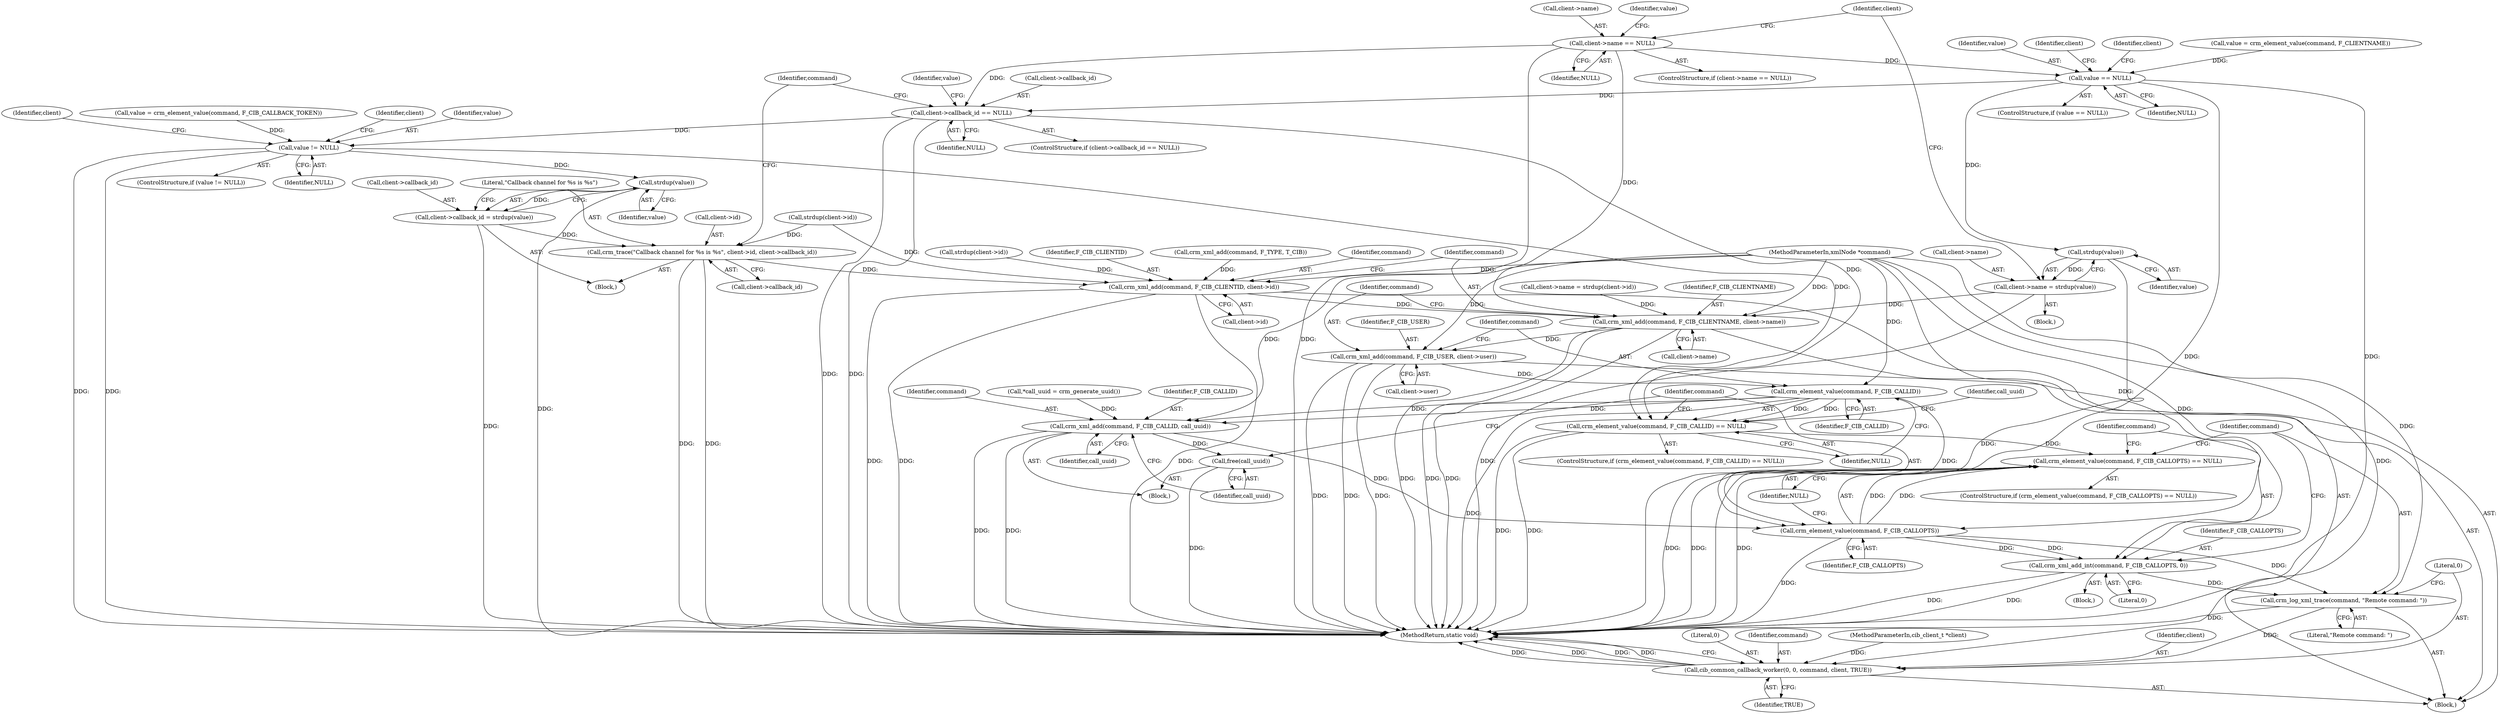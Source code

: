 digraph "0_pacemaker_564f7cc2a51dcd2f28ab12a13394f31be5aa3c93_3@pointer" {
"1000128" [label="(Call,client->name == NULL)"];
"1000140" [label="(Call,value == NULL)"];
"1000158" [label="(Call,strdup(value))"];
"1000154" [label="(Call,client->name = strdup(value))"];
"1000220" [label="(Call,crm_xml_add(command, F_CIB_CLIENTNAME, client->name))"];
"1000226" [label="(Call,crm_xml_add(command, F_CIB_USER, client->user))"];
"1000234" [label="(Call,crm_element_value(command, F_CIB_CALLID))"];
"1000233" [label="(Call,crm_element_value(command, F_CIB_CALLID) == NULL)"];
"1000250" [label="(Call,crm_element_value(command, F_CIB_CALLOPTS) == NULL)"];
"1000243" [label="(Call,crm_xml_add(command, F_CIB_CALLID, call_uuid))"];
"1000247" [label="(Call,free(call_uuid))"];
"1000251" [label="(Call,crm_element_value(command, F_CIB_CALLOPTS))"];
"1000256" [label="(Call,crm_xml_add_int(command, F_CIB_CALLOPTS, 0))"];
"1000260" [label="(Call,crm_log_xml_trace(command, \"Remote command: \"))"];
"1000263" [label="(Call,cib_common_callback_worker(0, 0, command, client, TRUE))"];
"1000161" [label="(Call,client->callback_id == NULL)"];
"1000173" [label="(Call,value != NULL)"];
"1000181" [label="(Call,strdup(value))"];
"1000177" [label="(Call,client->callback_id = strdup(value))"];
"1000183" [label="(Call,crm_trace(\"Callback channel for %s is %s\", client->id, client->callback_id))"];
"1000214" [label="(Call,crm_xml_add(command, F_CIB_CLIENTID, client->id))"];
"1000108" [label="(MethodParameterIn,xmlNode *command)"];
"1000249" [label="(ControlStructure,if (crm_element_value(command, F_CIB_CALLOPTS) == NULL))"];
"1000265" [label="(Literal,0)"];
"1000109" [label="(Block,)"];
"1000235" [label="(Identifier,command)"];
"1000243" [label="(Call,crm_xml_add(command, F_CIB_CALLID, call_uuid))"];
"1000197" [label="(Call,strdup(client->id))"];
"1000127" [label="(ControlStructure,if (client->name == NULL))"];
"1000254" [label="(Identifier,NULL)"];
"1000176" [label="(Block,)"];
"1000128" [label="(Call,client->name == NULL)"];
"1000175" [label="(Identifier,NULL)"];
"1000161" [label="(Call,client->callback_id == NULL)"];
"1000158" [label="(Call,strdup(value))"];
"1000134" [label="(Call,value = crm_element_value(command, F_CLIENTNAME))"];
"1000139" [label="(ControlStructure,if (value == NULL))"];
"1000154" [label="(Call,client->name = strdup(value))"];
"1000162" [label="(Call,client->callback_id)"];
"1000153" [label="(Block,)"];
"1000188" [label="(Call,client->callback_id)"];
"1000226" [label="(Call,crm_xml_add(command, F_CIB_USER, client->user))"];
"1000182" [label="(Identifier,value)"];
"1000179" [label="(Identifier,client)"];
"1000232" [label="(ControlStructure,if (crm_element_value(command, F_CIB_CALLID) == NULL))"];
"1000144" [label="(Call,client->name = strdup(client->id))"];
"1000266" [label="(Identifier,command)"];
"1000174" [label="(Identifier,value)"];
"1000253" [label="(Identifier,F_CIB_CALLOPTS)"];
"1000236" [label="(Identifier,F_CIB_CALLID)"];
"1000256" [label="(Call,crm_xml_add_int(command, F_CIB_CALLOPTS, 0))"];
"1000178" [label="(Call,client->callback_id)"];
"1000255" [label="(Block,)"];
"1000173" [label="(Call,value != NULL)"];
"1000227" [label="(Identifier,command)"];
"1000216" [label="(Identifier,F_CIB_CLIENTID)"];
"1000159" [label="(Identifier,value)"];
"1000246" [label="(Identifier,call_uuid)"];
"1000165" [label="(Identifier,NULL)"];
"1000238" [label="(Block,)"];
"1000222" [label="(Identifier,F_CIB_CLIENTNAME)"];
"1000259" [label="(Literal,0)"];
"1000172" [label="(ControlStructure,if (value != NULL))"];
"1000217" [label="(Call,client->id)"];
"1000234" [label="(Call,crm_element_value(command, F_CIB_CALLID))"];
"1000160" [label="(ControlStructure,if (client->callback_id == NULL))"];
"1000132" [label="(Identifier,NULL)"];
"1000140" [label="(Call,value == NULL)"];
"1000268" [label="(Identifier,TRUE)"];
"1000184" [label="(Literal,\"Callback channel for %s is %s\")"];
"1000142" [label="(Identifier,NULL)"];
"1000244" [label="(Identifier,command)"];
"1000221" [label="(Identifier,command)"];
"1000237" [label="(Identifier,NULL)"];
"1000264" [label="(Literal,0)"];
"1000240" [label="(Call,*call_uuid = crm_generate_uuid())"];
"1000141" [label="(Identifier,value)"];
"1000129" [label="(Call,client->name)"];
"1000156" [label="(Identifier,client)"];
"1000257" [label="(Identifier,command)"];
"1000263" [label="(Call,cib_common_callback_worker(0, 0, command, client, TRUE))"];
"1000241" [label="(Identifier,call_uuid)"];
"1000183" [label="(Call,crm_trace(\"Callback channel for %s is %s\", client->id, client->callback_id))"];
"1000195" [label="(Identifier,client)"];
"1000210" [label="(Call,crm_xml_add(command, F_TYPE, T_CIB))"];
"1000107" [label="(MethodParameterIn,cib_client_t *client)"];
"1000214" [label="(Call,crm_xml_add(command, F_CIB_CLIENTID, client->id))"];
"1000185" [label="(Call,client->id)"];
"1000177" [label="(Call,client->callback_id = strdup(value))"];
"1000252" [label="(Identifier,command)"];
"1000233" [label="(Call,crm_element_value(command, F_CIB_CALLID) == NULL)"];
"1000155" [label="(Call,client->name)"];
"1000202" [label="(Identifier,command)"];
"1000248" [label="(Identifier,call_uuid)"];
"1000146" [label="(Identifier,client)"];
"1000247" [label="(Call,free(call_uuid))"];
"1000220" [label="(Call,crm_xml_add(command, F_CIB_CLIENTNAME, client->name))"];
"1000267" [label="(Identifier,client)"];
"1000163" [label="(Identifier,client)"];
"1000223" [label="(Call,client->name)"];
"1000251" [label="(Call,crm_element_value(command, F_CIB_CALLOPTS))"];
"1000167" [label="(Call,value = crm_element_value(command, F_CIB_CALLBACK_TOKEN))"];
"1000258" [label="(Identifier,F_CIB_CALLOPTS)"];
"1000135" [label="(Identifier,value)"];
"1000260" [label="(Call,crm_log_xml_trace(command, \"Remote command: \"))"];
"1000262" [label="(Literal,\"Remote command: \")"];
"1000168" [label="(Identifier,value)"];
"1000269" [label="(MethodReturn,static void)"];
"1000228" [label="(Identifier,F_CIB_USER)"];
"1000261" [label="(Identifier,command)"];
"1000181" [label="(Call,strdup(value))"];
"1000245" [label="(Identifier,F_CIB_CALLID)"];
"1000250" [label="(Call,crm_element_value(command, F_CIB_CALLOPTS) == NULL)"];
"1000148" [label="(Call,strdup(client->id))"];
"1000215" [label="(Identifier,command)"];
"1000229" [label="(Call,client->user)"];
"1000128" -> "1000127"  [label="AST: "];
"1000128" -> "1000132"  [label="CFG: "];
"1000129" -> "1000128"  [label="AST: "];
"1000132" -> "1000128"  [label="AST: "];
"1000135" -> "1000128"  [label="CFG: "];
"1000163" -> "1000128"  [label="CFG: "];
"1000128" -> "1000269"  [label="DDG: "];
"1000128" -> "1000140"  [label="DDG: "];
"1000128" -> "1000161"  [label="DDG: "];
"1000128" -> "1000220"  [label="DDG: "];
"1000140" -> "1000139"  [label="AST: "];
"1000140" -> "1000142"  [label="CFG: "];
"1000141" -> "1000140"  [label="AST: "];
"1000142" -> "1000140"  [label="AST: "];
"1000146" -> "1000140"  [label="CFG: "];
"1000156" -> "1000140"  [label="CFG: "];
"1000140" -> "1000269"  [label="DDG: "];
"1000140" -> "1000269"  [label="DDG: "];
"1000134" -> "1000140"  [label="DDG: "];
"1000140" -> "1000158"  [label="DDG: "];
"1000140" -> "1000161"  [label="DDG: "];
"1000158" -> "1000154"  [label="AST: "];
"1000158" -> "1000159"  [label="CFG: "];
"1000159" -> "1000158"  [label="AST: "];
"1000154" -> "1000158"  [label="CFG: "];
"1000158" -> "1000269"  [label="DDG: "];
"1000158" -> "1000154"  [label="DDG: "];
"1000154" -> "1000153"  [label="AST: "];
"1000155" -> "1000154"  [label="AST: "];
"1000163" -> "1000154"  [label="CFG: "];
"1000154" -> "1000269"  [label="DDG: "];
"1000154" -> "1000220"  [label="DDG: "];
"1000220" -> "1000109"  [label="AST: "];
"1000220" -> "1000223"  [label="CFG: "];
"1000221" -> "1000220"  [label="AST: "];
"1000222" -> "1000220"  [label="AST: "];
"1000223" -> "1000220"  [label="AST: "];
"1000227" -> "1000220"  [label="CFG: "];
"1000220" -> "1000269"  [label="DDG: "];
"1000220" -> "1000269"  [label="DDG: "];
"1000220" -> "1000269"  [label="DDG: "];
"1000214" -> "1000220"  [label="DDG: "];
"1000108" -> "1000220"  [label="DDG: "];
"1000144" -> "1000220"  [label="DDG: "];
"1000220" -> "1000226"  [label="DDG: "];
"1000226" -> "1000109"  [label="AST: "];
"1000226" -> "1000229"  [label="CFG: "];
"1000227" -> "1000226"  [label="AST: "];
"1000228" -> "1000226"  [label="AST: "];
"1000229" -> "1000226"  [label="AST: "];
"1000235" -> "1000226"  [label="CFG: "];
"1000226" -> "1000269"  [label="DDG: "];
"1000226" -> "1000269"  [label="DDG: "];
"1000226" -> "1000269"  [label="DDG: "];
"1000108" -> "1000226"  [label="DDG: "];
"1000226" -> "1000234"  [label="DDG: "];
"1000234" -> "1000233"  [label="AST: "];
"1000234" -> "1000236"  [label="CFG: "];
"1000235" -> "1000234"  [label="AST: "];
"1000236" -> "1000234"  [label="AST: "];
"1000237" -> "1000234"  [label="CFG: "];
"1000234" -> "1000269"  [label="DDG: "];
"1000234" -> "1000233"  [label="DDG: "];
"1000234" -> "1000233"  [label="DDG: "];
"1000108" -> "1000234"  [label="DDG: "];
"1000234" -> "1000243"  [label="DDG: "];
"1000234" -> "1000243"  [label="DDG: "];
"1000234" -> "1000251"  [label="DDG: "];
"1000233" -> "1000232"  [label="AST: "];
"1000233" -> "1000237"  [label="CFG: "];
"1000237" -> "1000233"  [label="AST: "];
"1000241" -> "1000233"  [label="CFG: "];
"1000252" -> "1000233"  [label="CFG: "];
"1000233" -> "1000269"  [label="DDG: "];
"1000233" -> "1000269"  [label="DDG: "];
"1000173" -> "1000233"  [label="DDG: "];
"1000161" -> "1000233"  [label="DDG: "];
"1000233" -> "1000250"  [label="DDG: "];
"1000250" -> "1000249"  [label="AST: "];
"1000250" -> "1000254"  [label="CFG: "];
"1000251" -> "1000250"  [label="AST: "];
"1000254" -> "1000250"  [label="AST: "];
"1000257" -> "1000250"  [label="CFG: "];
"1000261" -> "1000250"  [label="CFG: "];
"1000250" -> "1000269"  [label="DDG: "];
"1000250" -> "1000269"  [label="DDG: "];
"1000250" -> "1000269"  [label="DDG: "];
"1000251" -> "1000250"  [label="DDG: "];
"1000251" -> "1000250"  [label="DDG: "];
"1000243" -> "1000238"  [label="AST: "];
"1000243" -> "1000246"  [label="CFG: "];
"1000244" -> "1000243"  [label="AST: "];
"1000245" -> "1000243"  [label="AST: "];
"1000246" -> "1000243"  [label="AST: "];
"1000248" -> "1000243"  [label="CFG: "];
"1000243" -> "1000269"  [label="DDG: "];
"1000243" -> "1000269"  [label="DDG: "];
"1000108" -> "1000243"  [label="DDG: "];
"1000240" -> "1000243"  [label="DDG: "];
"1000243" -> "1000247"  [label="DDG: "];
"1000243" -> "1000251"  [label="DDG: "];
"1000247" -> "1000238"  [label="AST: "];
"1000247" -> "1000248"  [label="CFG: "];
"1000248" -> "1000247"  [label="AST: "];
"1000252" -> "1000247"  [label="CFG: "];
"1000247" -> "1000269"  [label="DDG: "];
"1000251" -> "1000253"  [label="CFG: "];
"1000252" -> "1000251"  [label="AST: "];
"1000253" -> "1000251"  [label="AST: "];
"1000254" -> "1000251"  [label="CFG: "];
"1000251" -> "1000269"  [label="DDG: "];
"1000108" -> "1000251"  [label="DDG: "];
"1000251" -> "1000256"  [label="DDG: "];
"1000251" -> "1000256"  [label="DDG: "];
"1000251" -> "1000260"  [label="DDG: "];
"1000256" -> "1000255"  [label="AST: "];
"1000256" -> "1000259"  [label="CFG: "];
"1000257" -> "1000256"  [label="AST: "];
"1000258" -> "1000256"  [label="AST: "];
"1000259" -> "1000256"  [label="AST: "];
"1000261" -> "1000256"  [label="CFG: "];
"1000256" -> "1000269"  [label="DDG: "];
"1000256" -> "1000269"  [label="DDG: "];
"1000108" -> "1000256"  [label="DDG: "];
"1000256" -> "1000260"  [label="DDG: "];
"1000260" -> "1000109"  [label="AST: "];
"1000260" -> "1000262"  [label="CFG: "];
"1000261" -> "1000260"  [label="AST: "];
"1000262" -> "1000260"  [label="AST: "];
"1000264" -> "1000260"  [label="CFG: "];
"1000260" -> "1000269"  [label="DDG: "];
"1000108" -> "1000260"  [label="DDG: "];
"1000260" -> "1000263"  [label="DDG: "];
"1000263" -> "1000109"  [label="AST: "];
"1000263" -> "1000268"  [label="CFG: "];
"1000264" -> "1000263"  [label="AST: "];
"1000265" -> "1000263"  [label="AST: "];
"1000266" -> "1000263"  [label="AST: "];
"1000267" -> "1000263"  [label="AST: "];
"1000268" -> "1000263"  [label="AST: "];
"1000269" -> "1000263"  [label="CFG: "];
"1000263" -> "1000269"  [label="DDG: "];
"1000263" -> "1000269"  [label="DDG: "];
"1000263" -> "1000269"  [label="DDG: "];
"1000263" -> "1000269"  [label="DDG: "];
"1000108" -> "1000263"  [label="DDG: "];
"1000107" -> "1000263"  [label="DDG: "];
"1000161" -> "1000160"  [label="AST: "];
"1000161" -> "1000165"  [label="CFG: "];
"1000162" -> "1000161"  [label="AST: "];
"1000165" -> "1000161"  [label="AST: "];
"1000168" -> "1000161"  [label="CFG: "];
"1000202" -> "1000161"  [label="CFG: "];
"1000161" -> "1000269"  [label="DDG: "];
"1000161" -> "1000269"  [label="DDG: "];
"1000161" -> "1000173"  [label="DDG: "];
"1000173" -> "1000172"  [label="AST: "];
"1000173" -> "1000175"  [label="CFG: "];
"1000174" -> "1000173"  [label="AST: "];
"1000175" -> "1000173"  [label="AST: "];
"1000179" -> "1000173"  [label="CFG: "];
"1000195" -> "1000173"  [label="CFG: "];
"1000173" -> "1000269"  [label="DDG: "];
"1000173" -> "1000269"  [label="DDG: "];
"1000167" -> "1000173"  [label="DDG: "];
"1000173" -> "1000181"  [label="DDG: "];
"1000181" -> "1000177"  [label="AST: "];
"1000181" -> "1000182"  [label="CFG: "];
"1000182" -> "1000181"  [label="AST: "];
"1000177" -> "1000181"  [label="CFG: "];
"1000181" -> "1000269"  [label="DDG: "];
"1000181" -> "1000177"  [label="DDG: "];
"1000177" -> "1000176"  [label="AST: "];
"1000178" -> "1000177"  [label="AST: "];
"1000184" -> "1000177"  [label="CFG: "];
"1000177" -> "1000269"  [label="DDG: "];
"1000177" -> "1000183"  [label="DDG: "];
"1000183" -> "1000176"  [label="AST: "];
"1000183" -> "1000188"  [label="CFG: "];
"1000184" -> "1000183"  [label="AST: "];
"1000185" -> "1000183"  [label="AST: "];
"1000188" -> "1000183"  [label="AST: "];
"1000202" -> "1000183"  [label="CFG: "];
"1000183" -> "1000269"  [label="DDG: "];
"1000183" -> "1000269"  [label="DDG: "];
"1000148" -> "1000183"  [label="DDG: "];
"1000183" -> "1000214"  [label="DDG: "];
"1000214" -> "1000109"  [label="AST: "];
"1000214" -> "1000217"  [label="CFG: "];
"1000215" -> "1000214"  [label="AST: "];
"1000216" -> "1000214"  [label="AST: "];
"1000217" -> "1000214"  [label="AST: "];
"1000221" -> "1000214"  [label="CFG: "];
"1000214" -> "1000269"  [label="DDG: "];
"1000214" -> "1000269"  [label="DDG: "];
"1000214" -> "1000269"  [label="DDG: "];
"1000210" -> "1000214"  [label="DDG: "];
"1000108" -> "1000214"  [label="DDG: "];
"1000148" -> "1000214"  [label="DDG: "];
"1000197" -> "1000214"  [label="DDG: "];
}
